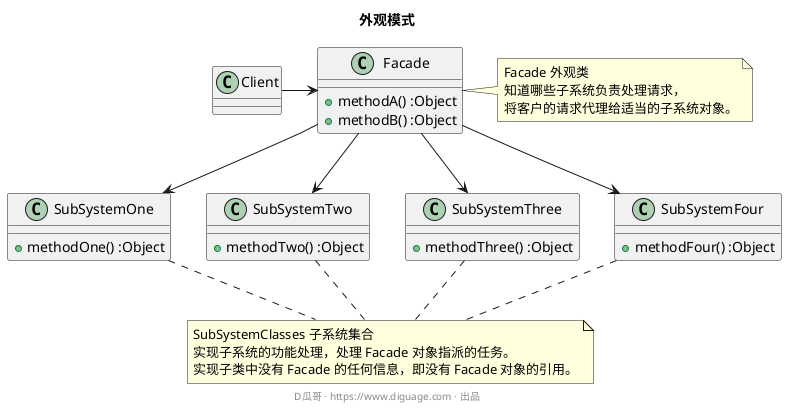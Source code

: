 @startuml
title "**外观模式**"

class Client {
}

class Facade {
  + methodA() :Object
  + methodB() :Object
}
note right: Facade 外观类\n知道哪些子系统负责处理请求，\n将客户的请求代理给适当的子系统对象。

class SubSystemOne {
  + methodOne() :Object
}

class SubSystemTwo {
  + methodTwo() :Object
}

class SubSystemThree {
  + methodThree() :Object
}

class SubSystemFour {
  + methodFour() :Object
}

note "SubSystemClasses 子系统集合\n实现子系统的功能处理，处理 Facade 对象指派的任务。\n实现子类中没有 Facade 的任何信息，即没有 Facade 对象的引用。" as ssn
SubSystemOne .. ssn
SubSystemTwo .. ssn
SubSystemThree .. ssn
SubSystemFour .. ssn

Client -right-> Facade
Facade --> SubSystemOne
Facade --> SubSystemTwo
Facade --> SubSystemThree
Facade --> SubSystemFour

footer D瓜哥 · https://www.diguage.com · 出品
@enduml
